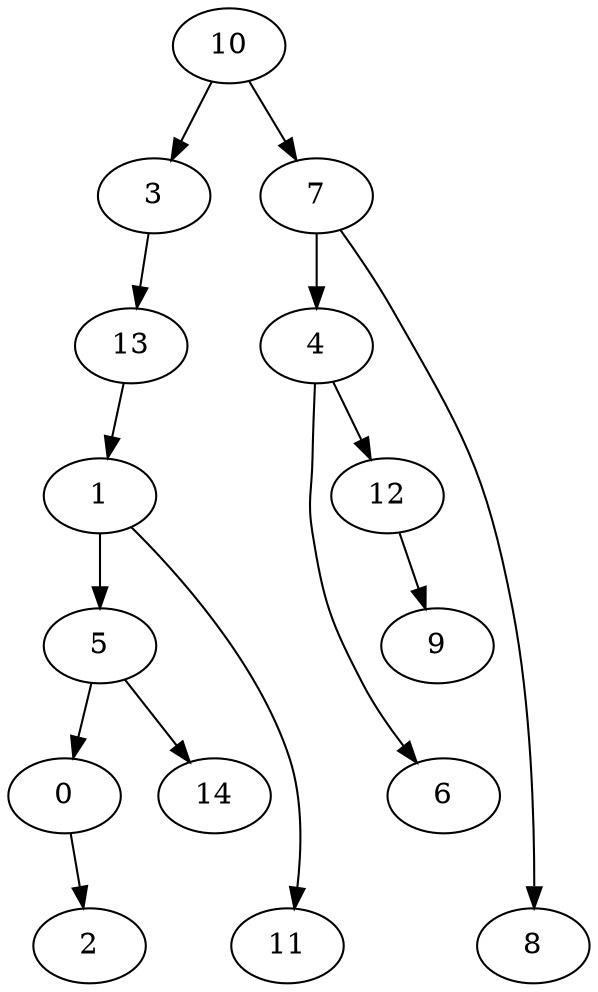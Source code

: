 digraph G {
    0;
    2;
    1;
    5;
    11;
    14;
    3;
    13;
    4;
    6;
    12;
    9;
    7;
    8;
    10;
    0 -> 2 [weight=0];
    1 -> 5 [weight=1];
    1 -> 11 [weight=0];
    5 -> 0 [weight=0];
    5 -> 14 [weight=0];
    3 -> 13 [weight=0];
    13 -> 1 [weight=0];
    4 -> 6 [weight=0];
    4 -> 12 [weight=0];
    12 -> 9 [weight=0];
    7 -> 4 [weight=1];
    7 -> 8 [weight=0];
    10 -> 3 [weight=0];
    10 -> 7 [weight=0];
}
